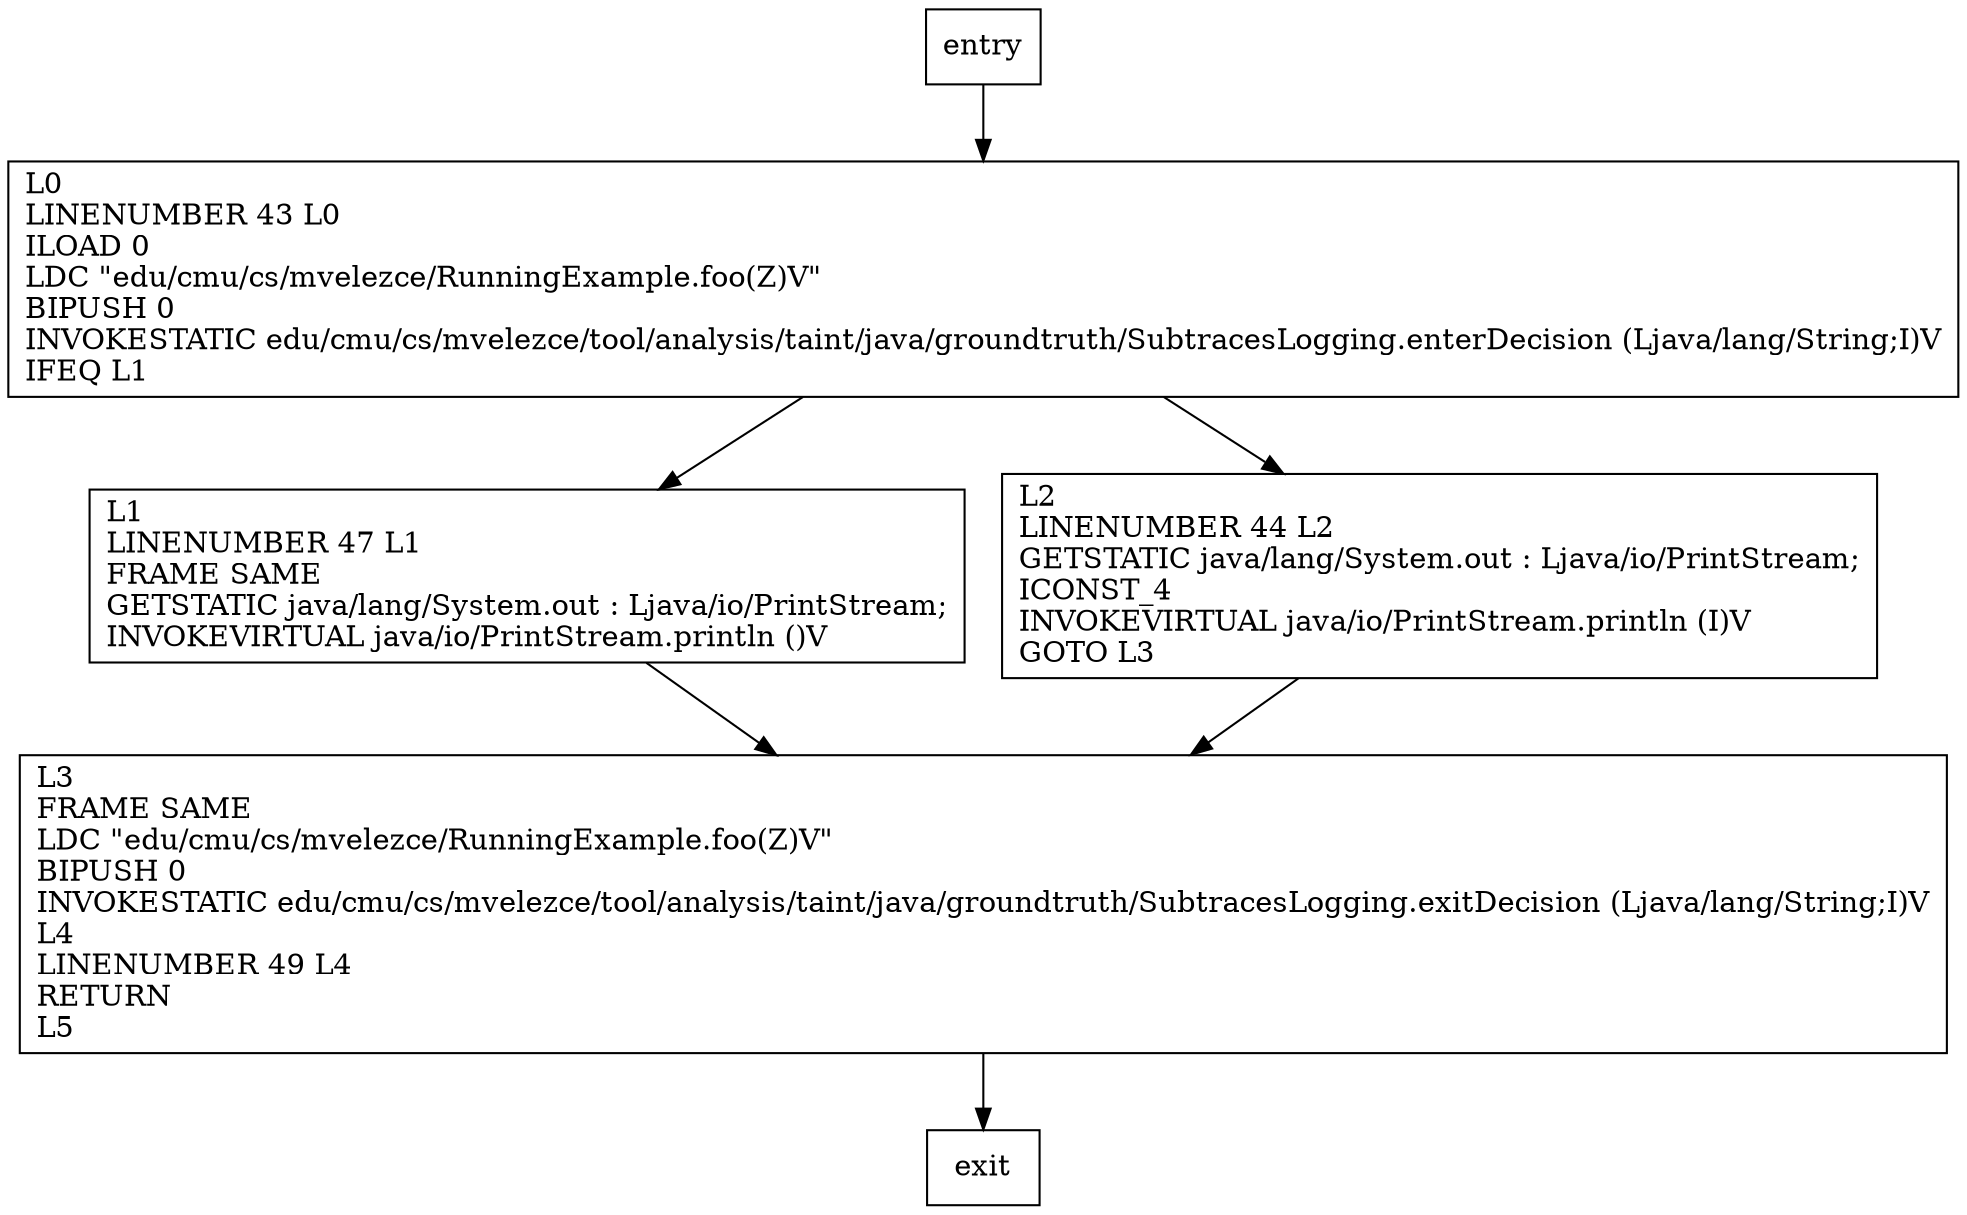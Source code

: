 digraph foo {
node [shape=record];
1947827968 [label="L3\lFRAME SAME\lLDC \"edu/cmu/cs/mvelezce/RunningExample.foo(Z)V\"\lBIPUSH 0\lINVOKESTATIC edu/cmu/cs/mvelezce/tool/analysis/taint/java/groundtruth/SubtracesLogging.exitDecision (Ljava/lang/String;I)V\lL4\lLINENUMBER 49 L4\lRETURN\lL5\l"];
499053469 [label="L1\lLINENUMBER 47 L1\lFRAME SAME\lGETSTATIC java/lang/System.out : Ljava/io/PrintStream;\lINVOKEVIRTUAL java/io/PrintStream.println ()V\l"];
876544455 [label="L0\lLINENUMBER 43 L0\lILOAD 0\lLDC \"edu/cmu/cs/mvelezce/RunningExample.foo(Z)V\"\lBIPUSH 0\lINVOKESTATIC edu/cmu/cs/mvelezce/tool/analysis/taint/java/groundtruth/SubtracesLogging.enterDecision (Ljava/lang/String;I)V\lIFEQ L1\l"];
579495971 [label="L2\lLINENUMBER 44 L2\lGETSTATIC java/lang/System.out : Ljava/io/PrintStream;\lICONST_4\lINVOKEVIRTUAL java/io/PrintStream.println (I)V\lGOTO L3\l"];
entry;
exit;
1947827968 -> exit;
entry -> 876544455;
499053469 -> 1947827968;
876544455 -> 499053469;
876544455 -> 579495971;
579495971 -> 1947827968;
}
